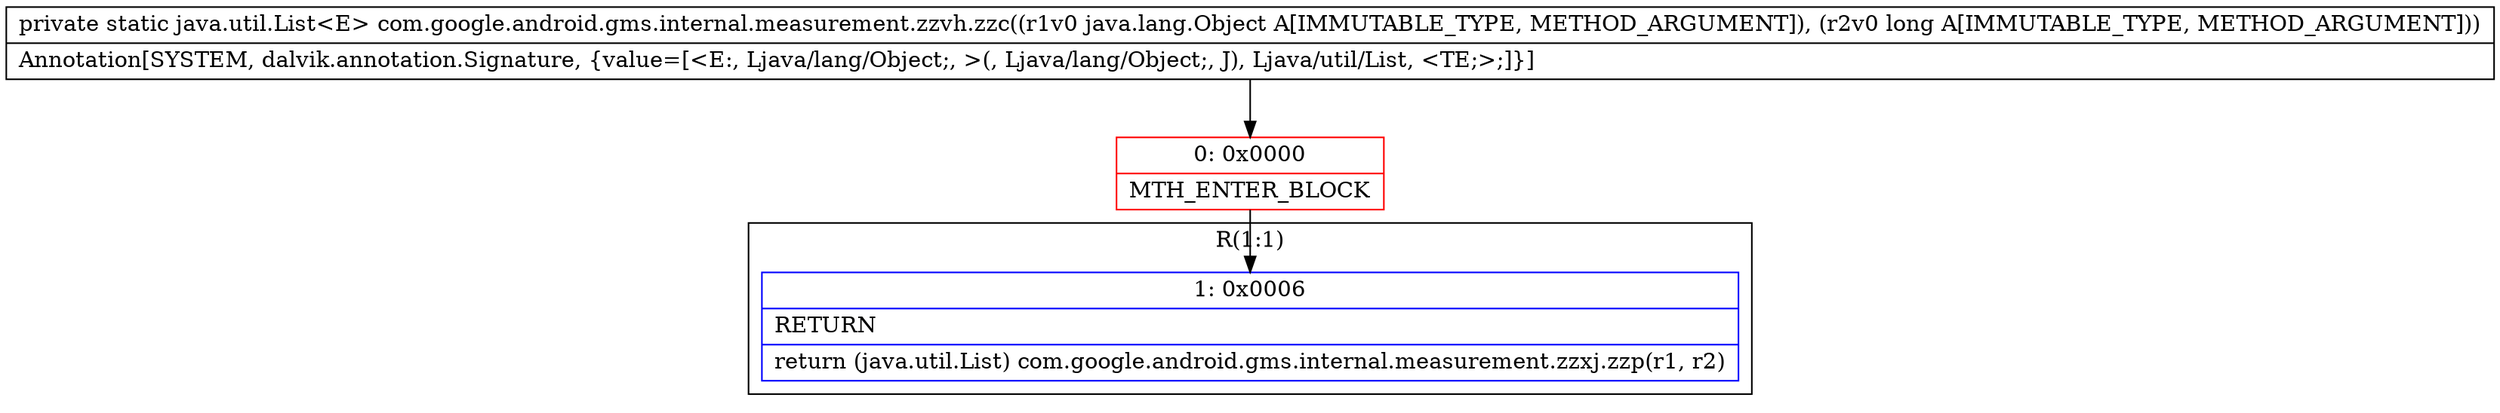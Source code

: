 digraph "CFG forcom.google.android.gms.internal.measurement.zzvh.zzc(Ljava\/lang\/Object;J)Ljava\/util\/List;" {
subgraph cluster_Region_955883536 {
label = "R(1:1)";
node [shape=record,color=blue];
Node_1 [shape=record,label="{1\:\ 0x0006|RETURN\l|return (java.util.List) com.google.android.gms.internal.measurement.zzxj.zzp(r1, r2)\l}"];
}
Node_0 [shape=record,color=red,label="{0\:\ 0x0000|MTH_ENTER_BLOCK\l}"];
MethodNode[shape=record,label="{private static java.util.List\<E\> com.google.android.gms.internal.measurement.zzvh.zzc((r1v0 java.lang.Object A[IMMUTABLE_TYPE, METHOD_ARGUMENT]), (r2v0 long A[IMMUTABLE_TYPE, METHOD_ARGUMENT]))  | Annotation[SYSTEM, dalvik.annotation.Signature, \{value=[\<E:, Ljava\/lang\/Object;, \>(, Ljava\/lang\/Object;, J), Ljava\/util\/List, \<TE;\>;]\}]\l}"];
MethodNode -> Node_0;
Node_0 -> Node_1;
}

